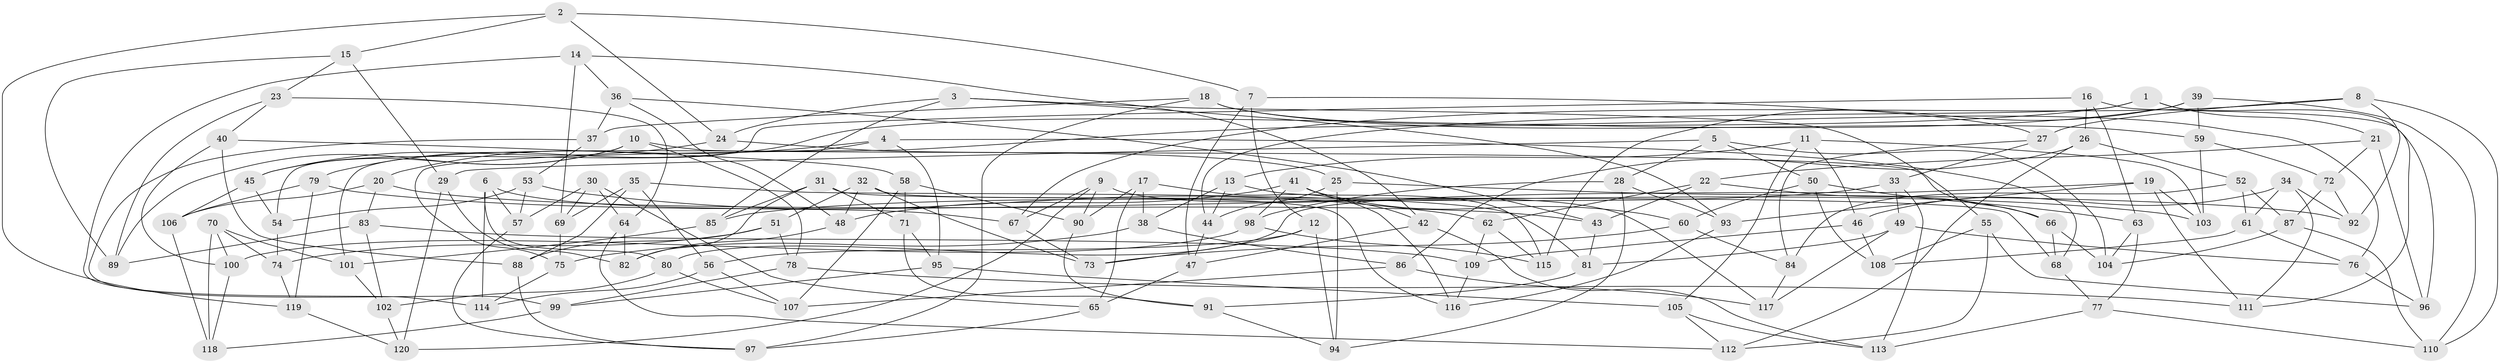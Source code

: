// Generated by graph-tools (version 1.1) at 2025/38/03/09/25 02:38:07]
// undirected, 120 vertices, 240 edges
graph export_dot {
graph [start="1"]
  node [color=gray90,style=filled];
  1;
  2;
  3;
  4;
  5;
  6;
  7;
  8;
  9;
  10;
  11;
  12;
  13;
  14;
  15;
  16;
  17;
  18;
  19;
  20;
  21;
  22;
  23;
  24;
  25;
  26;
  27;
  28;
  29;
  30;
  31;
  32;
  33;
  34;
  35;
  36;
  37;
  38;
  39;
  40;
  41;
  42;
  43;
  44;
  45;
  46;
  47;
  48;
  49;
  50;
  51;
  52;
  53;
  54;
  55;
  56;
  57;
  58;
  59;
  60;
  61;
  62;
  63;
  64;
  65;
  66;
  67;
  68;
  69;
  70;
  71;
  72;
  73;
  74;
  75;
  76;
  77;
  78;
  79;
  80;
  81;
  82;
  83;
  84;
  85;
  86;
  87;
  88;
  89;
  90;
  91;
  92;
  93;
  94;
  95;
  96;
  97;
  98;
  99;
  100;
  101;
  102;
  103;
  104;
  105;
  106;
  107;
  108;
  109;
  110;
  111;
  112;
  113;
  114;
  115;
  116;
  117;
  118;
  119;
  120;
  1 -- 75;
  1 -- 111;
  1 -- 44;
  1 -- 21;
  2 -- 7;
  2 -- 24;
  2 -- 119;
  2 -- 15;
  3 -- 55;
  3 -- 24;
  3 -- 93;
  3 -- 85;
  4 -- 95;
  4 -- 68;
  4 -- 20;
  4 -- 101;
  5 -- 104;
  5 -- 28;
  5 -- 50;
  5 -- 29;
  6 -- 80;
  6 -- 67;
  6 -- 114;
  6 -- 57;
  7 -- 27;
  7 -- 12;
  7 -- 47;
  8 -- 110;
  8 -- 92;
  8 -- 67;
  8 -- 27;
  9 -- 67;
  9 -- 120;
  9 -- 117;
  9 -- 90;
  10 -- 45;
  10 -- 78;
  10 -- 89;
  10 -- 66;
  11 -- 105;
  11 -- 13;
  11 -- 103;
  11 -- 46;
  12 -- 94;
  12 -- 73;
  12 -- 56;
  13 -- 38;
  13 -- 115;
  13 -- 44;
  14 -- 69;
  14 -- 114;
  14 -- 36;
  14 -- 42;
  15 -- 23;
  15 -- 29;
  15 -- 89;
  16 -- 63;
  16 -- 96;
  16 -- 54;
  16 -- 26;
  17 -- 116;
  17 -- 38;
  17 -- 65;
  17 -- 90;
  18 -- 59;
  18 -- 76;
  18 -- 37;
  18 -- 97;
  19 -- 93;
  19 -- 111;
  19 -- 80;
  19 -- 103;
  20 -- 43;
  20 -- 106;
  20 -- 83;
  21 -- 96;
  21 -- 72;
  21 -- 22;
  22 -- 66;
  22 -- 43;
  22 -- 62;
  23 -- 89;
  23 -- 40;
  23 -- 64;
  24 -- 45;
  24 -- 25;
  25 -- 94;
  25 -- 44;
  25 -- 92;
  26 -- 112;
  26 -- 52;
  26 -- 86;
  27 -- 84;
  27 -- 33;
  28 -- 94;
  28 -- 93;
  28 -- 98;
  29 -- 120;
  29 -- 82;
  30 -- 57;
  30 -- 69;
  30 -- 64;
  30 -- 65;
  31 -- 68;
  31 -- 82;
  31 -- 85;
  31 -- 71;
  32 -- 48;
  32 -- 51;
  32 -- 73;
  32 -- 116;
  33 -- 113;
  33 -- 49;
  33 -- 85;
  34 -- 92;
  34 -- 111;
  34 -- 46;
  34 -- 61;
  35 -- 69;
  35 -- 88;
  35 -- 81;
  35 -- 56;
  36 -- 37;
  36 -- 48;
  36 -- 43;
  37 -- 99;
  37 -- 53;
  38 -- 86;
  38 -- 75;
  39 -- 79;
  39 -- 59;
  39 -- 115;
  39 -- 110;
  40 -- 88;
  40 -- 58;
  40 -- 100;
  41 -- 60;
  41 -- 42;
  41 -- 48;
  41 -- 98;
  42 -- 113;
  42 -- 47;
  43 -- 81;
  44 -- 47;
  45 -- 106;
  45 -- 54;
  46 -- 109;
  46 -- 108;
  47 -- 65;
  48 -- 82;
  49 -- 117;
  49 -- 76;
  49 -- 81;
  50 -- 60;
  50 -- 108;
  50 -- 63;
  51 -- 78;
  51 -- 74;
  51 -- 88;
  52 -- 84;
  52 -- 61;
  52 -- 87;
  53 -- 54;
  53 -- 62;
  53 -- 57;
  54 -- 74;
  55 -- 108;
  55 -- 96;
  55 -- 112;
  56 -- 107;
  56 -- 114;
  57 -- 97;
  58 -- 90;
  58 -- 107;
  58 -- 71;
  59 -- 103;
  59 -- 72;
  60 -- 73;
  60 -- 84;
  61 -- 76;
  61 -- 108;
  62 -- 115;
  62 -- 109;
  63 -- 77;
  63 -- 104;
  64 -- 82;
  64 -- 112;
  65 -- 97;
  66 -- 104;
  66 -- 68;
  67 -- 73;
  68 -- 77;
  69 -- 75;
  70 -- 74;
  70 -- 118;
  70 -- 101;
  70 -- 100;
  71 -- 91;
  71 -- 95;
  72 -- 87;
  72 -- 92;
  74 -- 119;
  75 -- 114;
  76 -- 96;
  77 -- 113;
  77 -- 110;
  78 -- 99;
  78 -- 111;
  79 -- 103;
  79 -- 119;
  79 -- 106;
  80 -- 107;
  80 -- 102;
  81 -- 91;
  83 -- 102;
  83 -- 89;
  83 -- 109;
  84 -- 117;
  85 -- 101;
  86 -- 117;
  86 -- 107;
  87 -- 104;
  87 -- 110;
  88 -- 97;
  90 -- 91;
  91 -- 94;
  93 -- 116;
  95 -- 105;
  95 -- 99;
  98 -- 100;
  98 -- 115;
  99 -- 118;
  100 -- 118;
  101 -- 102;
  102 -- 120;
  105 -- 112;
  105 -- 113;
  106 -- 118;
  109 -- 116;
  119 -- 120;
}
